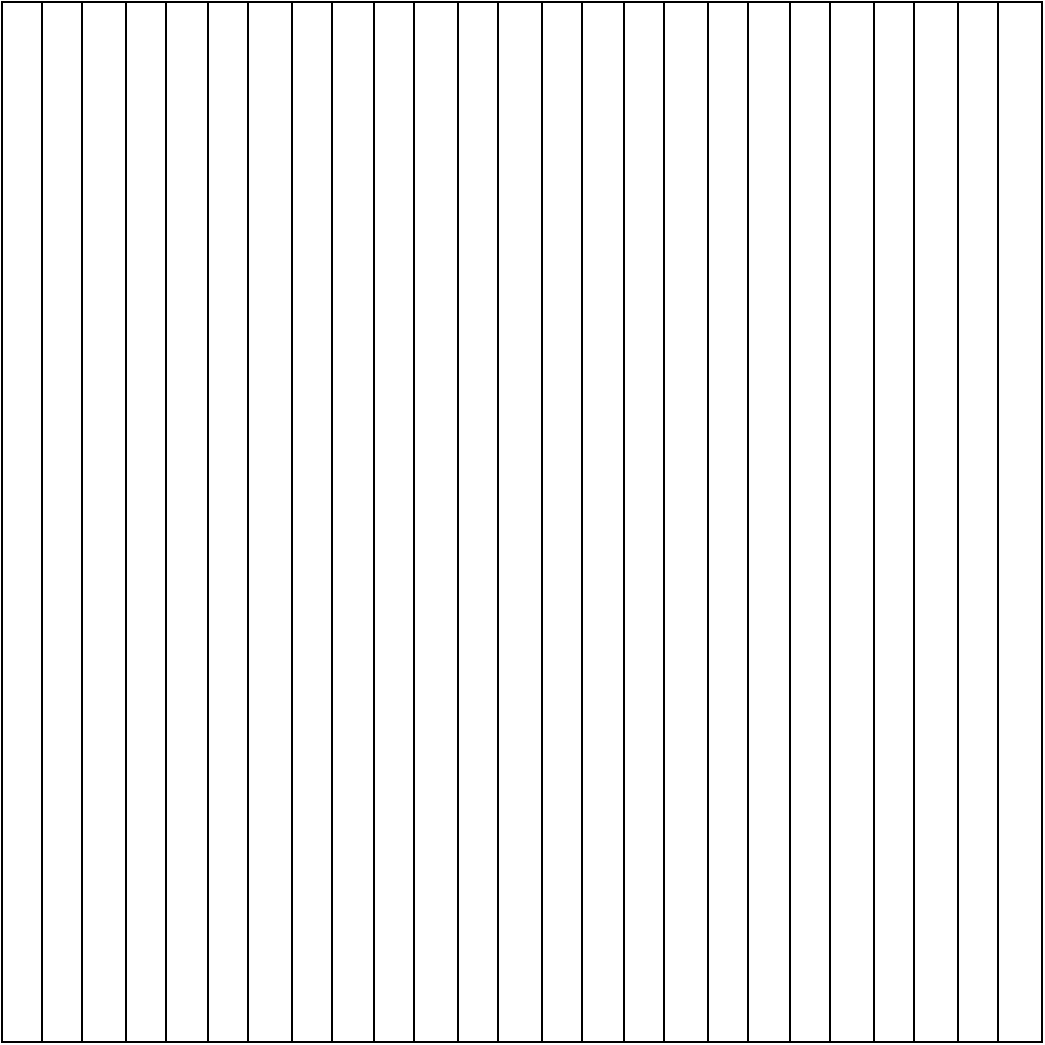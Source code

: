 <mxfile version="21.3.5" type="github">
  <diagram name="Página-1" id="deb6sy_AOblM5G74-ASp">
    <mxGraphModel dx="1127" dy="763" grid="1" gridSize="10" guides="1" tooltips="1" connect="1" arrows="1" fold="1" page="1" pageScale="1" pageWidth="1169" pageHeight="827" math="0" shadow="0">
      <root>
        <mxCell id="0" />
        <mxCell id="1" parent="0" />
        <mxCell id="ydj0bEtqqgrxgQwdrAi9-1" value="" style="whiteSpace=wrap;html=1;aspect=fixed;" vertex="1" parent="1">
          <mxGeometry x="240" y="110" width="520" height="520" as="geometry" />
        </mxCell>
        <mxCell id="ydj0bEtqqgrxgQwdrAi9-2" value="" style="rounded=0;whiteSpace=wrap;html=1;" vertex="1" parent="1">
          <mxGeometry x="510" y="110" width="20" height="520" as="geometry" />
        </mxCell>
        <mxCell id="ydj0bEtqqgrxgQwdrAi9-3" value="" style="rounded=0;whiteSpace=wrap;html=1;" vertex="1" parent="1">
          <mxGeometry x="551" y="110" width="20" height="520" as="geometry" />
        </mxCell>
        <mxCell id="ydj0bEtqqgrxgQwdrAi9-4" value="" style="rounded=0;whiteSpace=wrap;html=1;" vertex="1" parent="1">
          <mxGeometry x="593" y="110" width="20" height="520" as="geometry" />
        </mxCell>
        <mxCell id="ydj0bEtqqgrxgQwdrAi9-5" value="" style="rounded=0;whiteSpace=wrap;html=1;" vertex="1" parent="1">
          <mxGeometry x="634" y="110" width="20" height="520" as="geometry" />
        </mxCell>
        <mxCell id="ydj0bEtqqgrxgQwdrAi9-6" value="" style="rounded=0;whiteSpace=wrap;html=1;" vertex="1" parent="1">
          <mxGeometry x="676" y="110" width="20" height="520" as="geometry" />
        </mxCell>
        <mxCell id="ydj0bEtqqgrxgQwdrAi9-7" value="" style="rounded=0;whiteSpace=wrap;html=1;" vertex="1" parent="1">
          <mxGeometry x="718" y="110" width="20" height="520" as="geometry" />
        </mxCell>
        <mxCell id="ydj0bEtqqgrxgQwdrAi9-8" value="" style="rounded=0;whiteSpace=wrap;html=1;" vertex="1" parent="1">
          <mxGeometry x="385" y="110" width="20" height="520" as="geometry" />
        </mxCell>
        <mxCell id="ydj0bEtqqgrxgQwdrAi9-9" value="" style="rounded=0;whiteSpace=wrap;html=1;" vertex="1" parent="1">
          <mxGeometry x="426" y="110" width="20" height="520" as="geometry" />
        </mxCell>
        <mxCell id="ydj0bEtqqgrxgQwdrAi9-10" value="" style="rounded=0;whiteSpace=wrap;html=1;" vertex="1" parent="1">
          <mxGeometry x="468" y="110" width="20" height="520" as="geometry" />
        </mxCell>
        <mxCell id="ydj0bEtqqgrxgQwdrAi9-11" value="" style="rounded=0;whiteSpace=wrap;html=1;" vertex="1" parent="1">
          <mxGeometry x="260" y="110" width="20" height="520" as="geometry" />
        </mxCell>
        <mxCell id="ydj0bEtqqgrxgQwdrAi9-12" value="" style="rounded=0;whiteSpace=wrap;html=1;" vertex="1" parent="1">
          <mxGeometry x="302" y="110" width="20" height="520" as="geometry" />
        </mxCell>
        <mxCell id="ydj0bEtqqgrxgQwdrAi9-13" value="" style="rounded=0;whiteSpace=wrap;html=1;" vertex="1" parent="1">
          <mxGeometry x="343" y="110" width="20" height="520" as="geometry" />
        </mxCell>
      </root>
    </mxGraphModel>
  </diagram>
</mxfile>

